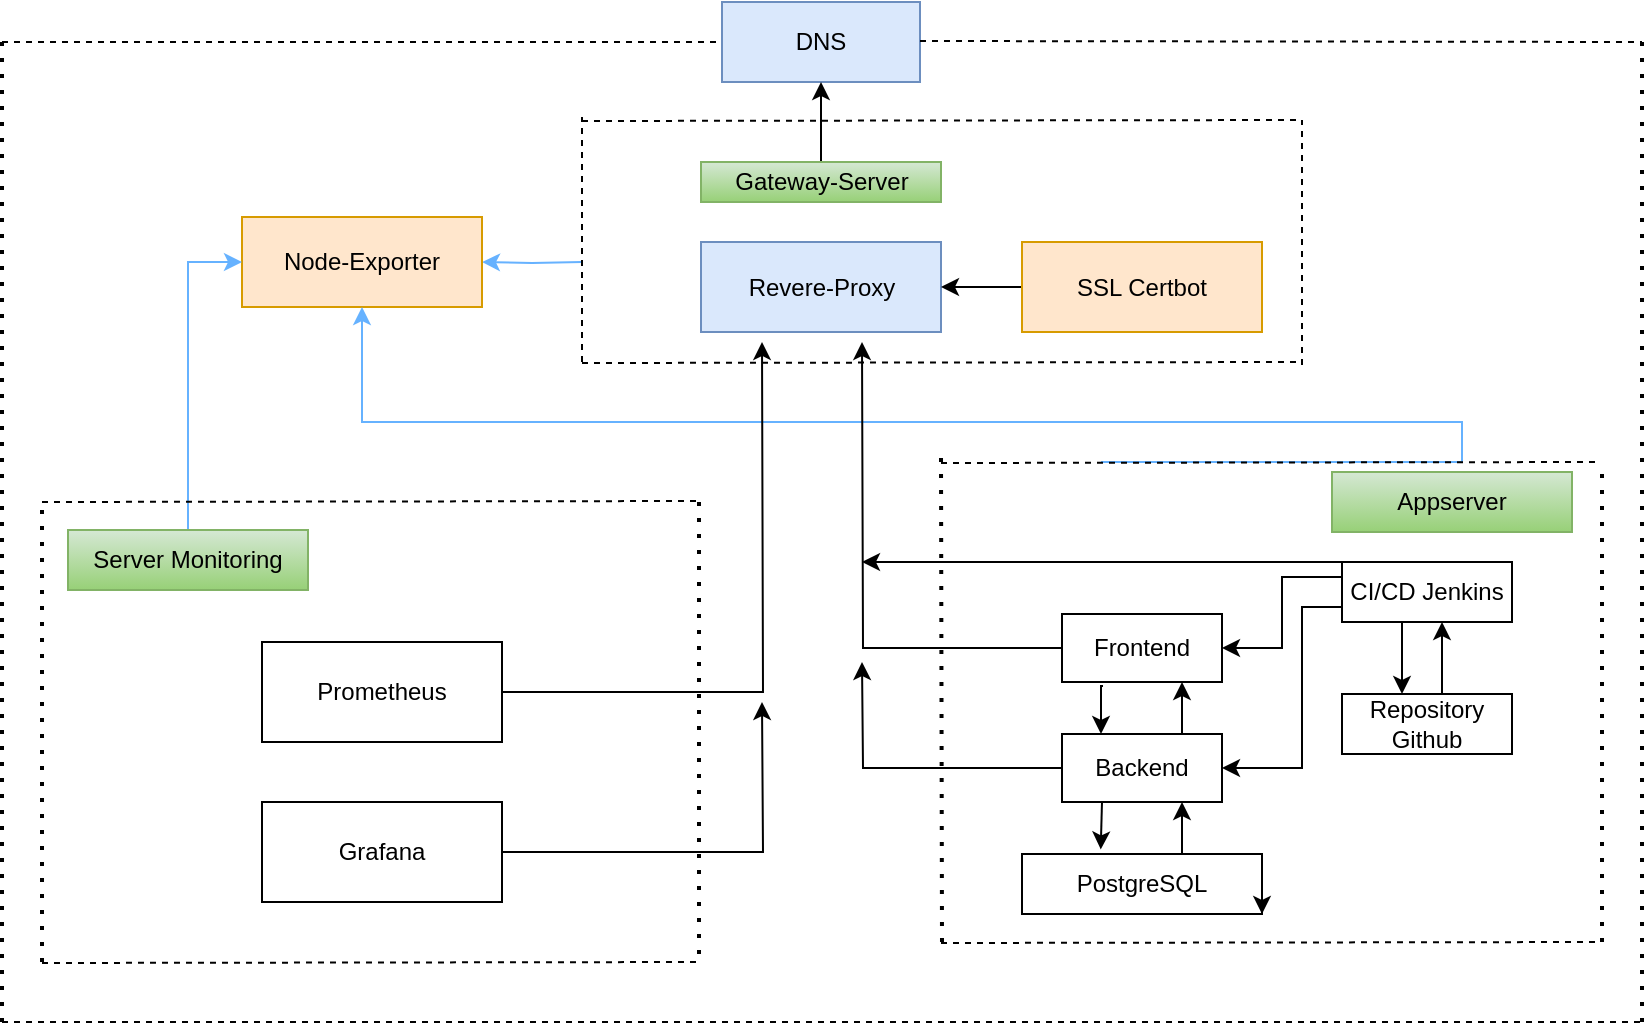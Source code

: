 <mxfile version="21.6.6" type="github">
  <diagram name="Halaman-1" id="pqAGjOMbBmIw2S3oyRXt">
    <mxGraphModel dx="936" dy="487" grid="1" gridSize="10" guides="1" tooltips="1" connect="1" arrows="1" fold="1" page="1" pageScale="1" pageWidth="827" pageHeight="1169" math="0" shadow="0">
      <root>
        <mxCell id="0" />
        <mxCell id="1" parent="0" />
        <mxCell id="c_A4ohw8RsEIT6WBzAwT-1" value="DNS" style="rounded=0;whiteSpace=wrap;html=1;fillColor=#dae8fc;strokeColor=#6c8ebf;" vertex="1" parent="1">
          <mxGeometry x="370" y="40" width="99" height="40" as="geometry" />
        </mxCell>
        <mxCell id="c_A4ohw8RsEIT6WBzAwT-4" value="" style="endArrow=none;dashed=1;html=1;rounded=0;" edge="1" parent="1">
          <mxGeometry width="50" height="50" relative="1" as="geometry">
            <mxPoint x="10" y="60" as="sourcePoint" />
            <mxPoint x="370" y="60" as="targetPoint" />
          </mxGeometry>
        </mxCell>
        <mxCell id="c_A4ohw8RsEIT6WBzAwT-5" value="" style="endArrow=none;dashed=1;html=1;rounded=0;" edge="1" parent="1">
          <mxGeometry width="50" height="50" relative="1" as="geometry">
            <mxPoint x="469" y="59.5" as="sourcePoint" />
            <mxPoint x="830" y="60" as="targetPoint" />
          </mxGeometry>
        </mxCell>
        <mxCell id="c_A4ohw8RsEIT6WBzAwT-21" style="edgeStyle=orthogonalEdgeStyle;rounded=0;orthogonalLoop=1;jettySize=auto;html=1;entryX=1;entryY=0.5;entryDx=0;entryDy=0;strokeColor=#66B2FF;" edge="1" parent="1" target="c_A4ohw8RsEIT6WBzAwT-9">
          <mxGeometry relative="1" as="geometry">
            <mxPoint x="300" y="170" as="sourcePoint" />
          </mxGeometry>
        </mxCell>
        <mxCell id="c_A4ohw8RsEIT6WBzAwT-7" value="Revere-Proxy" style="rounded=0;whiteSpace=wrap;html=1;fillColor=#dae8fc;strokeColor=#6c8ebf;" vertex="1" parent="1">
          <mxGeometry x="359.5" y="160" width="120" height="45" as="geometry" />
        </mxCell>
        <mxCell id="c_A4ohw8RsEIT6WBzAwT-9" value="Node-Exporter" style="rounded=0;whiteSpace=wrap;html=1;fillColor=#ffe6cc;strokeColor=#d79b00;" vertex="1" parent="1">
          <mxGeometry x="130" y="147.5" width="120" height="45" as="geometry" />
        </mxCell>
        <mxCell id="c_A4ohw8RsEIT6WBzAwT-78" style="edgeStyle=orthogonalEdgeStyle;rounded=0;orthogonalLoop=1;jettySize=auto;html=1;exitX=0;exitY=0.5;exitDx=0;exitDy=0;entryX=1;entryY=0.5;entryDx=0;entryDy=0;" edge="1" parent="1" source="c_A4ohw8RsEIT6WBzAwT-10" target="c_A4ohw8RsEIT6WBzAwT-7">
          <mxGeometry relative="1" as="geometry" />
        </mxCell>
        <mxCell id="c_A4ohw8RsEIT6WBzAwT-10" value="SSL Certbot" style="rounded=0;whiteSpace=wrap;html=1;fillColor=#ffe6cc;strokeColor=#d79b00;" vertex="1" parent="1">
          <mxGeometry x="520" y="160" width="120" height="45" as="geometry" />
        </mxCell>
        <mxCell id="c_A4ohw8RsEIT6WBzAwT-73" style="edgeStyle=orthogonalEdgeStyle;rounded=0;orthogonalLoop=1;jettySize=auto;html=1;exitX=0.5;exitY=0;exitDx=0;exitDy=0;entryX=0.5;entryY=1;entryDx=0;entryDy=0;" edge="1" parent="1" source="c_A4ohw8RsEIT6WBzAwT-11" target="c_A4ohw8RsEIT6WBzAwT-1">
          <mxGeometry relative="1" as="geometry" />
        </mxCell>
        <mxCell id="c_A4ohw8RsEIT6WBzAwT-11" value="Gateway-Server" style="rounded=0;whiteSpace=wrap;html=1;fillColor=#d5e8d4;gradientColor=#97d077;strokeColor=#82b366;" vertex="1" parent="1">
          <mxGeometry x="359.5" y="120" width="120" height="20" as="geometry" />
        </mxCell>
        <mxCell id="c_A4ohw8RsEIT6WBzAwT-20" style="edgeStyle=orthogonalEdgeStyle;rounded=0;orthogonalLoop=1;jettySize=auto;html=1;exitX=0.25;exitY=0;exitDx=0;exitDy=0;entryX=0.5;entryY=1;entryDx=0;entryDy=0;strokeColor=#66B2FF;" edge="1" parent="1" target="c_A4ohw8RsEIT6WBzAwT-9">
          <mxGeometry relative="1" as="geometry">
            <mxPoint x="559.5" y="270" as="sourcePoint" />
            <Array as="points">
              <mxPoint x="740" y="270" />
              <mxPoint x="740" y="250" />
              <mxPoint x="190" y="250" />
            </Array>
          </mxGeometry>
        </mxCell>
        <mxCell id="c_A4ohw8RsEIT6WBzAwT-22" style="edgeStyle=orthogonalEdgeStyle;rounded=0;orthogonalLoop=1;jettySize=auto;html=1;entryX=0;entryY=0.5;entryDx=0;entryDy=0;strokeColor=#66B2FF;" edge="1" parent="1" source="c_A4ohw8RsEIT6WBzAwT-15" target="c_A4ohw8RsEIT6WBzAwT-9">
          <mxGeometry relative="1" as="geometry" />
        </mxCell>
        <mxCell id="c_A4ohw8RsEIT6WBzAwT-15" value="Server Monitoring" style="rounded=0;whiteSpace=wrap;html=1;fillColor=#d5e8d4;strokeColor=#82b366;gradientColor=#97d077;" vertex="1" parent="1">
          <mxGeometry x="43" y="304" width="120" height="30" as="geometry" />
        </mxCell>
        <mxCell id="c_A4ohw8RsEIT6WBzAwT-16" value="Appserver" style="rounded=0;whiteSpace=wrap;html=1;fillColor=#d5e8d4;gradientColor=#97d077;strokeColor=#82b366;" vertex="1" parent="1">
          <mxGeometry x="675" y="275" width="120" height="30" as="geometry" />
        </mxCell>
        <mxCell id="c_A4ohw8RsEIT6WBzAwT-67" style="edgeStyle=orthogonalEdgeStyle;rounded=0;orthogonalLoop=1;jettySize=auto;html=1;exitX=1;exitY=0.5;exitDx=0;exitDy=0;" edge="1" parent="1" source="c_A4ohw8RsEIT6WBzAwT-17">
          <mxGeometry relative="1" as="geometry">
            <mxPoint x="390" y="210" as="targetPoint" />
          </mxGeometry>
        </mxCell>
        <mxCell id="c_A4ohw8RsEIT6WBzAwT-17" value="Prometheus" style="rounded=0;whiteSpace=wrap;html=1;" vertex="1" parent="1">
          <mxGeometry x="140" y="360" width="120" height="50" as="geometry" />
        </mxCell>
        <mxCell id="c_A4ohw8RsEIT6WBzAwT-68" style="edgeStyle=orthogonalEdgeStyle;rounded=0;orthogonalLoop=1;jettySize=auto;html=1;exitX=1;exitY=0.5;exitDx=0;exitDy=0;" edge="1" parent="1" source="c_A4ohw8RsEIT6WBzAwT-18">
          <mxGeometry relative="1" as="geometry">
            <mxPoint x="390" y="390" as="targetPoint" />
          </mxGeometry>
        </mxCell>
        <mxCell id="c_A4ohw8RsEIT6WBzAwT-18" value="Grafana" style="rounded=0;whiteSpace=wrap;html=1;" vertex="1" parent="1">
          <mxGeometry x="140" y="440" width="120" height="50" as="geometry" />
        </mxCell>
        <mxCell id="c_A4ohw8RsEIT6WBzAwT-29" value="" style="endArrow=none;dashed=1;html=1;rounded=0;" edge="1" parent="1">
          <mxGeometry width="50" height="50" relative="1" as="geometry">
            <mxPoint x="30" y="290" as="sourcePoint" />
            <mxPoint x="359.5" y="289.5" as="targetPoint" />
          </mxGeometry>
        </mxCell>
        <mxCell id="c_A4ohw8RsEIT6WBzAwT-30" value="" style="endArrow=none;dashed=1;html=1;rounded=0;" edge="1" parent="1">
          <mxGeometry width="50" height="50" relative="1" as="geometry">
            <mxPoint x="479.5" y="270.5" as="sourcePoint" />
            <mxPoint x="809" y="270" as="targetPoint" />
          </mxGeometry>
        </mxCell>
        <mxCell id="c_A4ohw8RsEIT6WBzAwT-31" value="" style="endArrow=none;dashed=1;html=1;dashPattern=1 3;strokeWidth=2;rounded=0;" edge="1" parent="1">
          <mxGeometry width="50" height="50" relative="1" as="geometry">
            <mxPoint x="30" y="520" as="sourcePoint" />
            <mxPoint x="30" y="294" as="targetPoint" />
          </mxGeometry>
        </mxCell>
        <mxCell id="c_A4ohw8RsEIT6WBzAwT-32" value="" style="endArrow=none;dashed=1;html=1;dashPattern=1 3;strokeWidth=2;rounded=0;" edge="1" parent="1">
          <mxGeometry width="50" height="50" relative="1" as="geometry">
            <mxPoint x="810" y="510" as="sourcePoint" />
            <mxPoint x="810" y="272" as="targetPoint" />
          </mxGeometry>
        </mxCell>
        <mxCell id="c_A4ohw8RsEIT6WBzAwT-33" value="" style="endArrow=none;dashed=1;html=1;dashPattern=1 3;strokeWidth=2;rounded=0;" edge="1" parent="1">
          <mxGeometry width="50" height="50" relative="1" as="geometry">
            <mxPoint x="358.5" y="516" as="sourcePoint" />
            <mxPoint x="358.5" y="290" as="targetPoint" />
          </mxGeometry>
        </mxCell>
        <mxCell id="c_A4ohw8RsEIT6WBzAwT-34" value="" style="endArrow=none;dashed=1;html=1;rounded=0;" edge="1" parent="1">
          <mxGeometry width="50" height="50" relative="1" as="geometry">
            <mxPoint x="30" y="520.5" as="sourcePoint" />
            <mxPoint x="359.5" y="520" as="targetPoint" />
          </mxGeometry>
        </mxCell>
        <mxCell id="c_A4ohw8RsEIT6WBzAwT-36" value="" style="endArrow=none;dashed=1;html=1;rounded=0;" edge="1" parent="1">
          <mxGeometry width="50" height="50" relative="1" as="geometry">
            <mxPoint x="300" y="99.5" as="sourcePoint" />
            <mxPoint x="660" y="99" as="targetPoint" />
          </mxGeometry>
        </mxCell>
        <mxCell id="c_A4ohw8RsEIT6WBzAwT-38" value="" style="endArrow=none;dashed=1;html=1;rounded=0;" edge="1" parent="1">
          <mxGeometry width="50" height="50" relative="1" as="geometry">
            <mxPoint x="300" y="220.5" as="sourcePoint" />
            <mxPoint x="660" y="220" as="targetPoint" />
          </mxGeometry>
        </mxCell>
        <mxCell id="c_A4ohw8RsEIT6WBzAwT-39" value="" style="endArrow=none;dashed=1;html=1;rounded=0;" edge="1" parent="1">
          <mxGeometry width="50" height="50" relative="1" as="geometry">
            <mxPoint x="300" y="220" as="sourcePoint" />
            <mxPoint x="300" y="97.5" as="targetPoint" />
          </mxGeometry>
        </mxCell>
        <mxCell id="c_A4ohw8RsEIT6WBzAwT-40" value="" style="endArrow=none;dashed=1;html=1;rounded=0;" edge="1" parent="1">
          <mxGeometry width="50" height="50" relative="1" as="geometry">
            <mxPoint x="660" y="221.5" as="sourcePoint" />
            <mxPoint x="660" y="99" as="targetPoint" />
          </mxGeometry>
        </mxCell>
        <mxCell id="c_A4ohw8RsEIT6WBzAwT-48" value="" style="edgeStyle=orthogonalEdgeStyle;rounded=0;orthogonalLoop=1;jettySize=auto;html=1;" edge="1" parent="1" source="c_A4ohw8RsEIT6WBzAwT-44" target="c_A4ohw8RsEIT6WBzAwT-45">
          <mxGeometry relative="1" as="geometry">
            <Array as="points">
              <mxPoint x="710" y="366" />
              <mxPoint x="710" y="366" />
            </Array>
          </mxGeometry>
        </mxCell>
        <mxCell id="c_A4ohw8RsEIT6WBzAwT-53" style="edgeStyle=orthogonalEdgeStyle;rounded=0;orthogonalLoop=1;jettySize=auto;html=1;exitX=0;exitY=0.25;exitDx=0;exitDy=0;entryX=1;entryY=0.5;entryDx=0;entryDy=0;" edge="1" parent="1" source="c_A4ohw8RsEIT6WBzAwT-44" target="c_A4ohw8RsEIT6WBzAwT-51">
          <mxGeometry relative="1" as="geometry" />
        </mxCell>
        <mxCell id="c_A4ohw8RsEIT6WBzAwT-54" style="edgeStyle=orthogonalEdgeStyle;rounded=0;orthogonalLoop=1;jettySize=auto;html=1;exitX=0;exitY=0.75;exitDx=0;exitDy=0;entryX=1;entryY=0.5;entryDx=0;entryDy=0;" edge="1" parent="1" source="c_A4ohw8RsEIT6WBzAwT-44" target="c_A4ohw8RsEIT6WBzAwT-52">
          <mxGeometry relative="1" as="geometry">
            <Array as="points">
              <mxPoint x="660" y="343" />
              <mxPoint x="660" y="423" />
            </Array>
          </mxGeometry>
        </mxCell>
        <mxCell id="c_A4ohw8RsEIT6WBzAwT-44" value="CI/CD Jenkins" style="rounded=0;whiteSpace=wrap;html=1;" vertex="1" parent="1">
          <mxGeometry x="680" y="320" width="85" height="30" as="geometry" />
        </mxCell>
        <mxCell id="c_A4ohw8RsEIT6WBzAwT-45" value="Repository Github" style="rounded=0;whiteSpace=wrap;html=1;" vertex="1" parent="1">
          <mxGeometry x="680" y="386" width="85" height="30" as="geometry" />
        </mxCell>
        <mxCell id="c_A4ohw8RsEIT6WBzAwT-50" value="" style="endArrow=classic;html=1;rounded=0;" edge="1" parent="1">
          <mxGeometry width="50" height="50" relative="1" as="geometry">
            <mxPoint x="730" y="386" as="sourcePoint" />
            <mxPoint x="730" y="350" as="targetPoint" />
          </mxGeometry>
        </mxCell>
        <mxCell id="c_A4ohw8RsEIT6WBzAwT-69" style="edgeStyle=orthogonalEdgeStyle;rounded=0;orthogonalLoop=1;jettySize=auto;html=1;exitX=0;exitY=0.5;exitDx=0;exitDy=0;" edge="1" parent="1" source="c_A4ohw8RsEIT6WBzAwT-51">
          <mxGeometry relative="1" as="geometry">
            <mxPoint x="440" y="210" as="targetPoint" />
          </mxGeometry>
        </mxCell>
        <mxCell id="c_A4ohw8RsEIT6WBzAwT-51" value="Frontend" style="rounded=0;whiteSpace=wrap;html=1;" vertex="1" parent="1">
          <mxGeometry x="540" y="346" width="80" height="34" as="geometry" />
        </mxCell>
        <mxCell id="c_A4ohw8RsEIT6WBzAwT-56" style="edgeStyle=orthogonalEdgeStyle;rounded=0;orthogonalLoop=1;jettySize=auto;html=1;exitX=0.25;exitY=1;exitDx=0;exitDy=0;entryX=0.328;entryY=-0.076;entryDx=0;entryDy=0;entryPerimeter=0;" edge="1" parent="1" source="c_A4ohw8RsEIT6WBzAwT-52" target="c_A4ohw8RsEIT6WBzAwT-55">
          <mxGeometry relative="1" as="geometry" />
        </mxCell>
        <mxCell id="c_A4ohw8RsEIT6WBzAwT-70" style="edgeStyle=orthogonalEdgeStyle;rounded=0;orthogonalLoop=1;jettySize=auto;html=1;exitX=0;exitY=0.5;exitDx=0;exitDy=0;" edge="1" parent="1" source="c_A4ohw8RsEIT6WBzAwT-52">
          <mxGeometry relative="1" as="geometry">
            <mxPoint x="440" y="370" as="targetPoint" />
          </mxGeometry>
        </mxCell>
        <mxCell id="c_A4ohw8RsEIT6WBzAwT-52" value="Backend" style="rounded=0;whiteSpace=wrap;html=1;" vertex="1" parent="1">
          <mxGeometry x="540" y="406" width="80" height="34" as="geometry" />
        </mxCell>
        <mxCell id="c_A4ohw8RsEIT6WBzAwT-55" value="PostgreSQL" style="rounded=0;whiteSpace=wrap;html=1;" vertex="1" parent="1">
          <mxGeometry x="520" y="466" width="120" height="30" as="geometry" />
        </mxCell>
        <mxCell id="c_A4ohw8RsEIT6WBzAwT-58" value="" style="endArrow=classic;html=1;rounded=0;entryX=0.75;entryY=1;entryDx=0;entryDy=0;" edge="1" parent="1" target="c_A4ohw8RsEIT6WBzAwT-52">
          <mxGeometry width="50" height="50" relative="1" as="geometry">
            <mxPoint x="600" y="466" as="sourcePoint" />
            <mxPoint x="600" y="446" as="targetPoint" />
          </mxGeometry>
        </mxCell>
        <mxCell id="c_A4ohw8RsEIT6WBzAwT-61" style="edgeStyle=orthogonalEdgeStyle;rounded=0;orthogonalLoop=1;jettySize=auto;html=1;exitX=0.25;exitY=1;exitDx=0;exitDy=0;entryX=0.328;entryY=-0.076;entryDx=0;entryDy=0;entryPerimeter=0;" edge="1" parent="1">
          <mxGeometry relative="1" as="geometry">
            <mxPoint x="560.5" y="382" as="sourcePoint" />
            <mxPoint x="559.5" y="406" as="targetPoint" />
          </mxGeometry>
        </mxCell>
        <mxCell id="c_A4ohw8RsEIT6WBzAwT-62" value="" style="endArrow=classic;html=1;rounded=0;entryX=0.75;entryY=1;entryDx=0;entryDy=0;" edge="1" parent="1">
          <mxGeometry width="50" height="50" relative="1" as="geometry">
            <mxPoint x="600" y="406" as="sourcePoint" />
            <mxPoint x="600" y="380" as="targetPoint" />
          </mxGeometry>
        </mxCell>
        <mxCell id="c_A4ohw8RsEIT6WBzAwT-64" style="edgeStyle=orthogonalEdgeStyle;rounded=0;orthogonalLoop=1;jettySize=auto;html=1;exitX=1;exitY=0;exitDx=0;exitDy=0;entryX=1;entryY=1;entryDx=0;entryDy=0;" edge="1" parent="1" source="c_A4ohw8RsEIT6WBzAwT-55" target="c_A4ohw8RsEIT6WBzAwT-55">
          <mxGeometry relative="1" as="geometry" />
        </mxCell>
        <mxCell id="c_A4ohw8RsEIT6WBzAwT-65" value="" style="endArrow=none;dashed=1;html=1;rounded=0;" edge="1" parent="1">
          <mxGeometry width="50" height="50" relative="1" as="geometry">
            <mxPoint x="479.5" y="510.5" as="sourcePoint" />
            <mxPoint x="809" y="510" as="targetPoint" />
          </mxGeometry>
        </mxCell>
        <mxCell id="c_A4ohw8RsEIT6WBzAwT-66" value="" style="endArrow=none;dashed=1;html=1;dashPattern=1 3;strokeWidth=2;rounded=0;" edge="1" parent="1">
          <mxGeometry width="50" height="50" relative="1" as="geometry">
            <mxPoint x="480" y="510" as="sourcePoint" />
            <mxPoint x="479.5" y="266" as="targetPoint" />
          </mxGeometry>
        </mxCell>
        <mxCell id="c_A4ohw8RsEIT6WBzAwT-72" value="" style="endArrow=classic;html=1;rounded=0;" edge="1" parent="1">
          <mxGeometry width="50" height="50" relative="1" as="geometry">
            <mxPoint x="680" y="320" as="sourcePoint" />
            <mxPoint x="440" y="320" as="targetPoint" />
          </mxGeometry>
        </mxCell>
        <mxCell id="c_A4ohw8RsEIT6WBzAwT-74" value="" style="endArrow=none;dashed=1;html=1;dashPattern=1 3;strokeWidth=2;rounded=0;" edge="1" parent="1">
          <mxGeometry width="50" height="50" relative="1" as="geometry">
            <mxPoint x="10" y="550" as="sourcePoint" />
            <mxPoint x="10" y="60" as="targetPoint" />
          </mxGeometry>
        </mxCell>
        <mxCell id="c_A4ohw8RsEIT6WBzAwT-75" value="" style="endArrow=none;dashed=1;html=1;dashPattern=1 3;strokeWidth=2;rounded=0;" edge="1" parent="1">
          <mxGeometry width="50" height="50" relative="1" as="geometry">
            <mxPoint x="830" y="550" as="sourcePoint" />
            <mxPoint x="830" y="60" as="targetPoint" />
          </mxGeometry>
        </mxCell>
        <mxCell id="c_A4ohw8RsEIT6WBzAwT-76" value="" style="endArrow=none;dashed=1;html=1;rounded=0;" edge="1" parent="1">
          <mxGeometry width="50" height="50" relative="1" as="geometry">
            <mxPoint x="10" y="550" as="sourcePoint" />
            <mxPoint x="830" y="550" as="targetPoint" />
          </mxGeometry>
        </mxCell>
      </root>
    </mxGraphModel>
  </diagram>
</mxfile>
